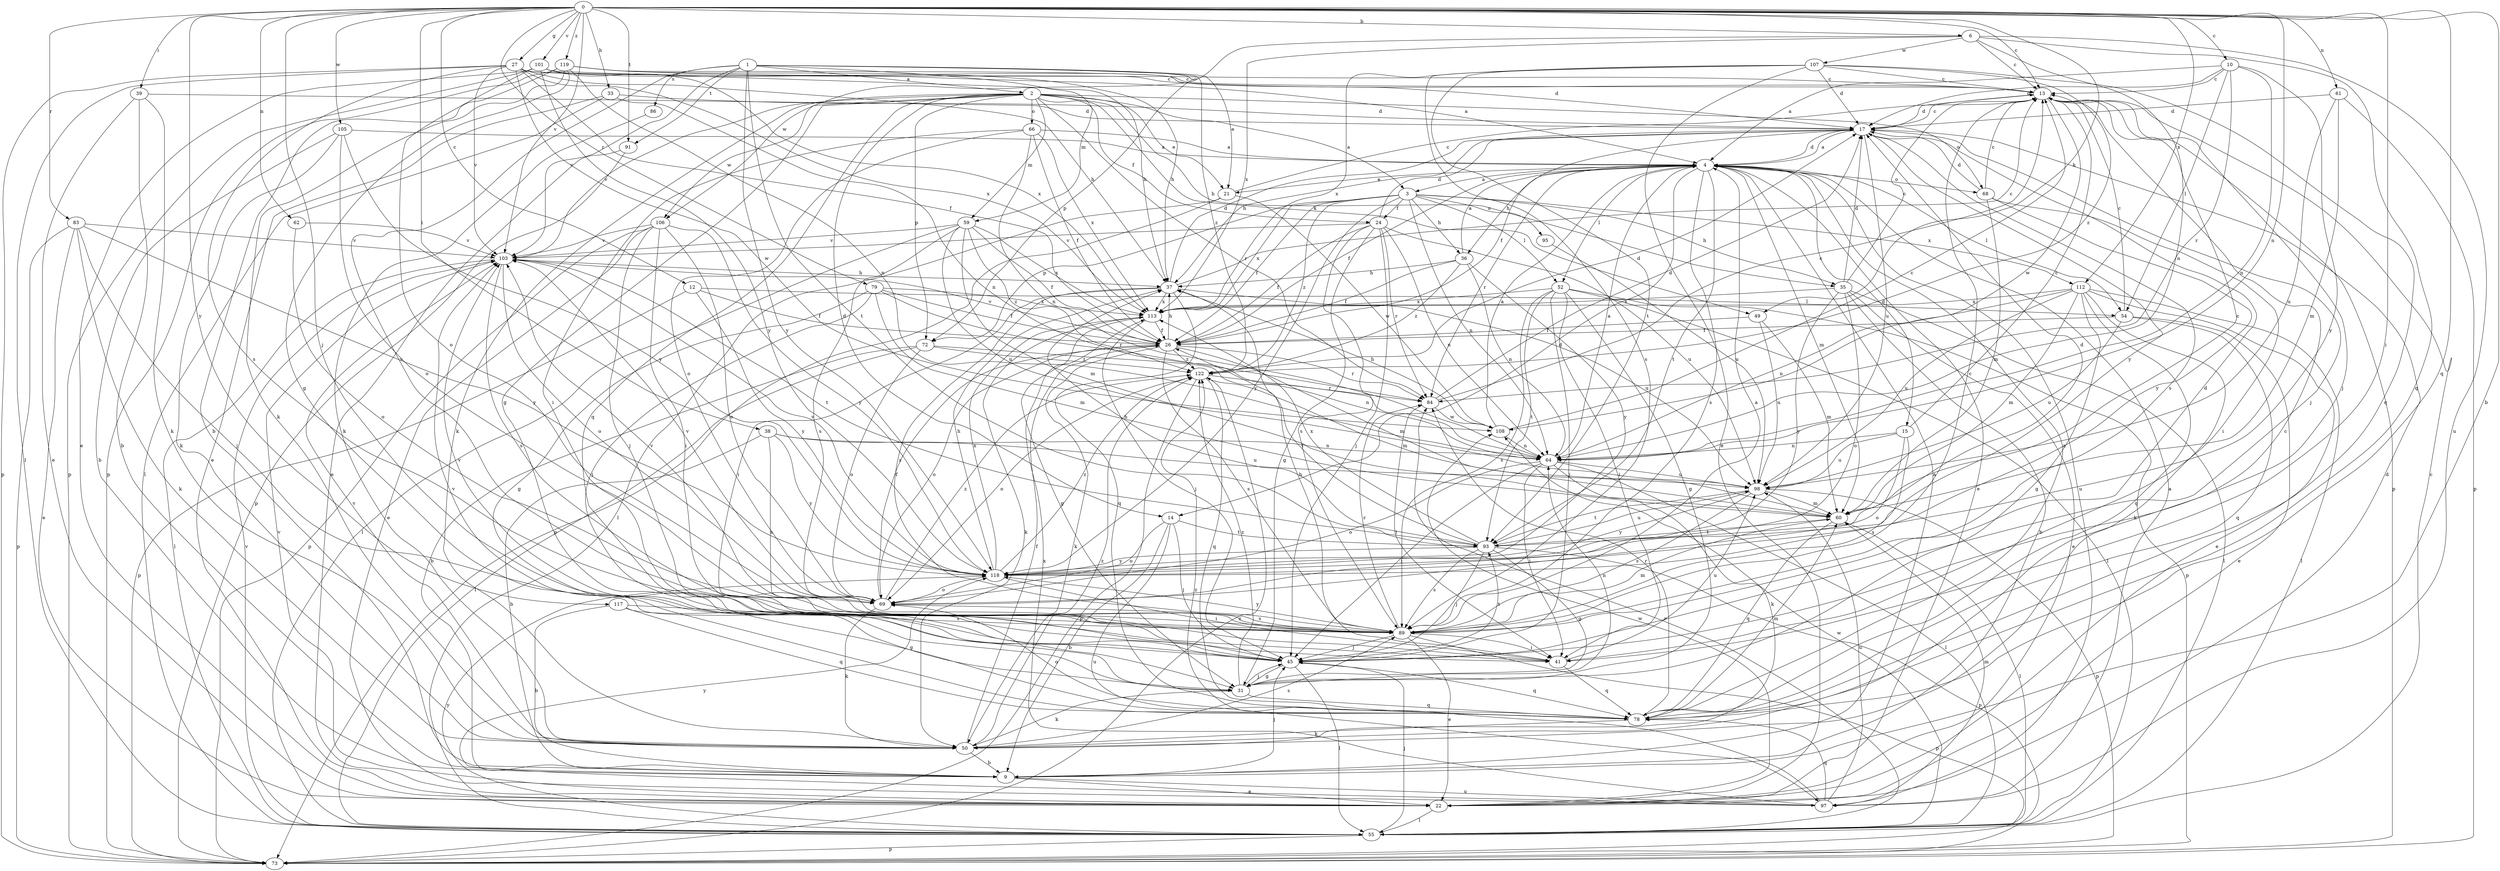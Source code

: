 strict digraph  {
0;
1;
2;
3;
4;
6;
9;
10;
12;
13;
14;
15;
17;
21;
22;
24;
26;
27;
31;
33;
35;
36;
37;
38;
39;
41;
45;
49;
50;
52;
54;
55;
59;
60;
61;
62;
64;
66;
68;
69;
72;
73;
78;
79;
83;
84;
86;
89;
91;
93;
95;
97;
98;
101;
103;
105;
106;
107;
108;
112;
113;
117;
118;
119;
122;
0 -> 6  [label=b];
0 -> 9  [label=b];
0 -> 10  [label=c];
0 -> 12  [label=c];
0 -> 13  [label=c];
0 -> 27  [label=g];
0 -> 33  [label=h];
0 -> 38  [label=i];
0 -> 39  [label=i];
0 -> 41  [label=i];
0 -> 45  [label=j];
0 -> 49  [label=k];
0 -> 61  [label=n];
0 -> 62  [label=n];
0 -> 64  [label=n];
0 -> 78  [label=q];
0 -> 79  [label=r];
0 -> 83  [label=r];
0 -> 91  [label=t];
0 -> 101  [label=v];
0 -> 103  [label=v];
0 -> 105  [label=w];
0 -> 112  [label=x];
0 -> 117  [label=y];
0 -> 119  [label=z];
1 -> 2  [label=a];
1 -> 21  [label=e];
1 -> 59  [label=m];
1 -> 72  [label=p];
1 -> 86  [label=s];
1 -> 89  [label=s];
1 -> 91  [label=t];
1 -> 93  [label=t];
1 -> 103  [label=v];
1 -> 118  [label=y];
1 -> 122  [label=z];
2 -> 3  [label=a];
2 -> 14  [label=d];
2 -> 21  [label=e];
2 -> 24  [label=f];
2 -> 31  [label=g];
2 -> 35  [label=h];
2 -> 49  [label=k];
2 -> 50  [label=k];
2 -> 59  [label=m];
2 -> 66  [label=o];
2 -> 68  [label=o];
2 -> 72  [label=p];
2 -> 78  [label=q];
2 -> 84  [label=r];
2 -> 103  [label=v];
2 -> 106  [label=w];
3 -> 24  [label=f];
3 -> 26  [label=f];
3 -> 35  [label=h];
3 -> 36  [label=h];
3 -> 52  [label=l];
3 -> 64  [label=n];
3 -> 72  [label=p];
3 -> 95  [label=u];
3 -> 112  [label=x];
3 -> 113  [label=x];
3 -> 118  [label=y];
3 -> 122  [label=z];
4 -> 3  [label=a];
4 -> 14  [label=d];
4 -> 15  [label=d];
4 -> 17  [label=d];
4 -> 21  [label=e];
4 -> 22  [label=e];
4 -> 26  [label=f];
4 -> 36  [label=h];
4 -> 52  [label=l];
4 -> 54  [label=l];
4 -> 60  [label=m];
4 -> 68  [label=o];
4 -> 84  [label=r];
4 -> 89  [label=s];
4 -> 93  [label=t];
4 -> 97  [label=u];
6 -> 13  [label=c];
6 -> 64  [label=n];
6 -> 78  [label=q];
6 -> 97  [label=u];
6 -> 106  [label=w];
6 -> 107  [label=w];
6 -> 113  [label=x];
9 -> 4  [label=a];
9 -> 22  [label=e];
9 -> 45  [label=j];
9 -> 97  [label=u];
10 -> 4  [label=a];
10 -> 13  [label=c];
10 -> 17  [label=d];
10 -> 54  [label=l];
10 -> 64  [label=n];
10 -> 84  [label=r];
10 -> 118  [label=y];
12 -> 26  [label=f];
12 -> 54  [label=l];
12 -> 73  [label=p];
12 -> 118  [label=y];
13 -> 17  [label=d];
13 -> 45  [label=j];
13 -> 73  [label=p];
13 -> 108  [label=w];
14 -> 9  [label=b];
14 -> 45  [label=j];
14 -> 69  [label=o];
14 -> 93  [label=t];
14 -> 97  [label=u];
15 -> 13  [label=c];
15 -> 64  [label=n];
15 -> 69  [label=o];
15 -> 89  [label=s];
15 -> 98  [label=u];
17 -> 4  [label=a];
17 -> 13  [label=c];
17 -> 26  [label=f];
17 -> 37  [label=h];
17 -> 45  [label=j];
17 -> 89  [label=s];
17 -> 98  [label=u];
17 -> 118  [label=y];
21 -> 13  [label=c];
21 -> 55  [label=l];
21 -> 73  [label=p];
21 -> 108  [label=w];
22 -> 17  [label=d];
22 -> 55  [label=l];
22 -> 108  [label=w];
24 -> 17  [label=d];
24 -> 26  [label=f];
24 -> 31  [label=g];
24 -> 45  [label=j];
24 -> 64  [label=n];
24 -> 84  [label=r];
24 -> 89  [label=s];
24 -> 98  [label=u];
24 -> 103  [label=v];
26 -> 37  [label=h];
26 -> 50  [label=k];
26 -> 60  [label=m];
26 -> 69  [label=o];
26 -> 84  [label=r];
26 -> 89  [label=s];
26 -> 103  [label=v];
26 -> 122  [label=z];
27 -> 4  [label=a];
27 -> 13  [label=c];
27 -> 26  [label=f];
27 -> 37  [label=h];
27 -> 55  [label=l];
27 -> 73  [label=p];
27 -> 89  [label=s];
27 -> 103  [label=v];
27 -> 108  [label=w];
27 -> 113  [label=x];
31 -> 45  [label=j];
31 -> 50  [label=k];
31 -> 64  [label=n];
31 -> 78  [label=q];
31 -> 122  [label=z];
33 -> 17  [label=d];
33 -> 22  [label=e];
33 -> 55  [label=l];
33 -> 64  [label=n];
35 -> 9  [label=b];
35 -> 13  [label=c];
35 -> 17  [label=d];
35 -> 22  [label=e];
35 -> 55  [label=l];
35 -> 69  [label=o];
35 -> 113  [label=x];
35 -> 118  [label=y];
36 -> 4  [label=a];
36 -> 26  [label=f];
36 -> 37  [label=h];
36 -> 64  [label=n];
36 -> 118  [label=y];
36 -> 122  [label=z];
37 -> 13  [label=c];
37 -> 17  [label=d];
37 -> 41  [label=i];
37 -> 78  [label=q];
37 -> 89  [label=s];
37 -> 98  [label=u];
37 -> 113  [label=x];
38 -> 9  [label=b];
38 -> 64  [label=n];
38 -> 89  [label=s];
38 -> 98  [label=u];
38 -> 118  [label=y];
39 -> 9  [label=b];
39 -> 17  [label=d];
39 -> 22  [label=e];
39 -> 50  [label=k];
41 -> 37  [label=h];
41 -> 78  [label=q];
41 -> 98  [label=u];
45 -> 31  [label=g];
45 -> 55  [label=l];
45 -> 78  [label=q];
45 -> 93  [label=t];
45 -> 103  [label=v];
49 -> 26  [label=f];
49 -> 60  [label=m];
49 -> 98  [label=u];
50 -> 9  [label=b];
50 -> 13  [label=c];
50 -> 26  [label=f];
50 -> 89  [label=s];
50 -> 103  [label=v];
50 -> 122  [label=z];
52 -> 31  [label=g];
52 -> 41  [label=i];
52 -> 45  [label=j];
52 -> 55  [label=l];
52 -> 73  [label=p];
52 -> 89  [label=s];
52 -> 93  [label=t];
52 -> 113  [label=x];
54 -> 13  [label=c];
54 -> 22  [label=e];
54 -> 26  [label=f];
54 -> 78  [label=q];
54 -> 98  [label=u];
55 -> 13  [label=c];
55 -> 45  [label=j];
55 -> 73  [label=p];
55 -> 84  [label=r];
55 -> 103  [label=v];
55 -> 108  [label=w];
55 -> 118  [label=y];
59 -> 26  [label=f];
59 -> 55  [label=l];
59 -> 60  [label=m];
59 -> 89  [label=s];
59 -> 98  [label=u];
59 -> 103  [label=v];
59 -> 113  [label=x];
59 -> 122  [label=z];
60 -> 13  [label=c];
60 -> 55  [label=l];
60 -> 78  [label=q];
60 -> 93  [label=t];
61 -> 17  [label=d];
61 -> 60  [label=m];
61 -> 73  [label=p];
61 -> 98  [label=u];
62 -> 69  [label=o];
62 -> 103  [label=v];
64 -> 4  [label=a];
64 -> 41  [label=i];
64 -> 45  [label=j];
64 -> 50  [label=k];
64 -> 55  [label=l];
64 -> 69  [label=o];
64 -> 98  [label=u];
66 -> 4  [label=a];
66 -> 26  [label=f];
66 -> 41  [label=i];
66 -> 64  [label=n];
66 -> 69  [label=o];
66 -> 113  [label=x];
68 -> 13  [label=c];
68 -> 17  [label=d];
68 -> 41  [label=i];
68 -> 60  [label=m];
68 -> 118  [label=y];
69 -> 26  [label=f];
69 -> 50  [label=k];
69 -> 89  [label=s];
69 -> 103  [label=v];
69 -> 122  [label=z];
72 -> 9  [label=b];
72 -> 55  [label=l];
72 -> 64  [label=n];
72 -> 69  [label=o];
72 -> 122  [label=z];
73 -> 122  [label=z];
78 -> 4  [label=a];
78 -> 50  [label=k];
78 -> 60  [label=m];
78 -> 69  [label=o];
78 -> 84  [label=r];
78 -> 103  [label=v];
79 -> 26  [label=f];
79 -> 31  [label=g];
79 -> 45  [label=j];
79 -> 60  [label=m];
79 -> 84  [label=r];
79 -> 113  [label=x];
83 -> 22  [label=e];
83 -> 45  [label=j];
83 -> 50  [label=k];
83 -> 73  [label=p];
83 -> 103  [label=v];
83 -> 118  [label=y];
84 -> 13  [label=c];
84 -> 17  [label=d];
84 -> 41  [label=i];
84 -> 108  [label=w];
86 -> 50  [label=k];
89 -> 4  [label=a];
89 -> 13  [label=c];
89 -> 17  [label=d];
89 -> 22  [label=e];
89 -> 41  [label=i];
89 -> 45  [label=j];
89 -> 60  [label=m];
89 -> 73  [label=p];
89 -> 84  [label=r];
89 -> 103  [label=v];
89 -> 118  [label=y];
91 -> 22  [label=e];
91 -> 73  [label=p];
93 -> 17  [label=d];
93 -> 26  [label=f];
93 -> 31  [label=g];
93 -> 37  [label=h];
93 -> 45  [label=j];
93 -> 73  [label=p];
93 -> 89  [label=s];
93 -> 98  [label=u];
93 -> 113  [label=x];
93 -> 118  [label=y];
95 -> 98  [label=u];
97 -> 4  [label=a];
97 -> 60  [label=m];
97 -> 78  [label=q];
97 -> 98  [label=u];
97 -> 103  [label=v];
97 -> 113  [label=x];
97 -> 118  [label=y];
97 -> 122  [label=z];
98 -> 60  [label=m];
98 -> 73  [label=p];
98 -> 89  [label=s];
98 -> 93  [label=t];
98 -> 118  [label=y];
101 -> 13  [label=c];
101 -> 22  [label=e];
101 -> 37  [label=h];
101 -> 69  [label=o];
101 -> 73  [label=p];
101 -> 113  [label=x];
101 -> 118  [label=y];
103 -> 37  [label=h];
103 -> 55  [label=l];
103 -> 69  [label=o];
103 -> 89  [label=s];
103 -> 93  [label=t];
105 -> 4  [label=a];
105 -> 9  [label=b];
105 -> 50  [label=k];
105 -> 69  [label=o];
105 -> 118  [label=y];
106 -> 22  [label=e];
106 -> 41  [label=i];
106 -> 45  [label=j];
106 -> 69  [label=o];
106 -> 73  [label=p];
106 -> 103  [label=v];
106 -> 118  [label=y];
107 -> 13  [label=c];
107 -> 17  [label=d];
107 -> 22  [label=e];
107 -> 78  [label=q];
107 -> 89  [label=s];
107 -> 93  [label=t];
107 -> 113  [label=x];
107 -> 122  [label=z];
108 -> 4  [label=a];
108 -> 13  [label=c];
108 -> 37  [label=h];
108 -> 64  [label=n];
112 -> 22  [label=e];
112 -> 31  [label=g];
112 -> 50  [label=k];
112 -> 55  [label=l];
112 -> 60  [label=m];
112 -> 64  [label=n];
112 -> 78  [label=q];
112 -> 98  [label=u];
112 -> 113  [label=x];
113 -> 26  [label=f];
113 -> 31  [label=g];
113 -> 45  [label=j];
113 -> 50  [label=k];
117 -> 9  [label=b];
117 -> 31  [label=g];
117 -> 78  [label=q];
117 -> 89  [label=s];
118 -> 37  [label=h];
118 -> 41  [label=i];
118 -> 69  [label=o];
118 -> 103  [label=v];
118 -> 113  [label=x];
118 -> 122  [label=z];
119 -> 9  [label=b];
119 -> 13  [label=c];
119 -> 17  [label=d];
119 -> 31  [label=g];
119 -> 37  [label=h];
119 -> 50  [label=k];
119 -> 64  [label=n];
119 -> 73  [label=p];
122 -> 17  [label=d];
122 -> 60  [label=m];
122 -> 69  [label=o];
122 -> 73  [label=p];
122 -> 78  [label=q];
122 -> 84  [label=r];
}
